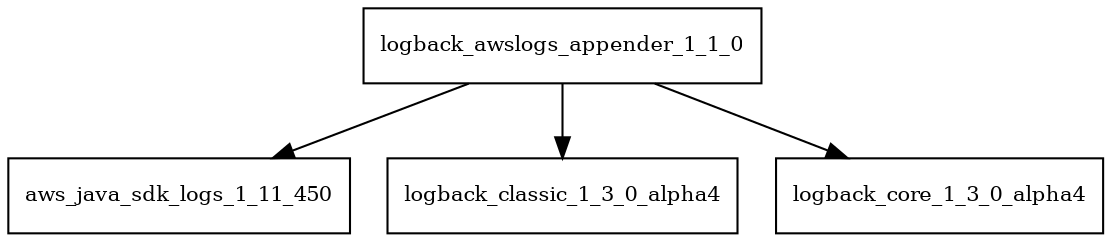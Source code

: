 digraph logback_awslogs_appender_1_1_0_dependencies {
  node [shape = box, fontsize=10.0];
  logback_awslogs_appender_1_1_0 -> aws_java_sdk_logs_1_11_450;
  logback_awslogs_appender_1_1_0 -> logback_classic_1_3_0_alpha4;
  logback_awslogs_appender_1_1_0 -> logback_core_1_3_0_alpha4;
}
